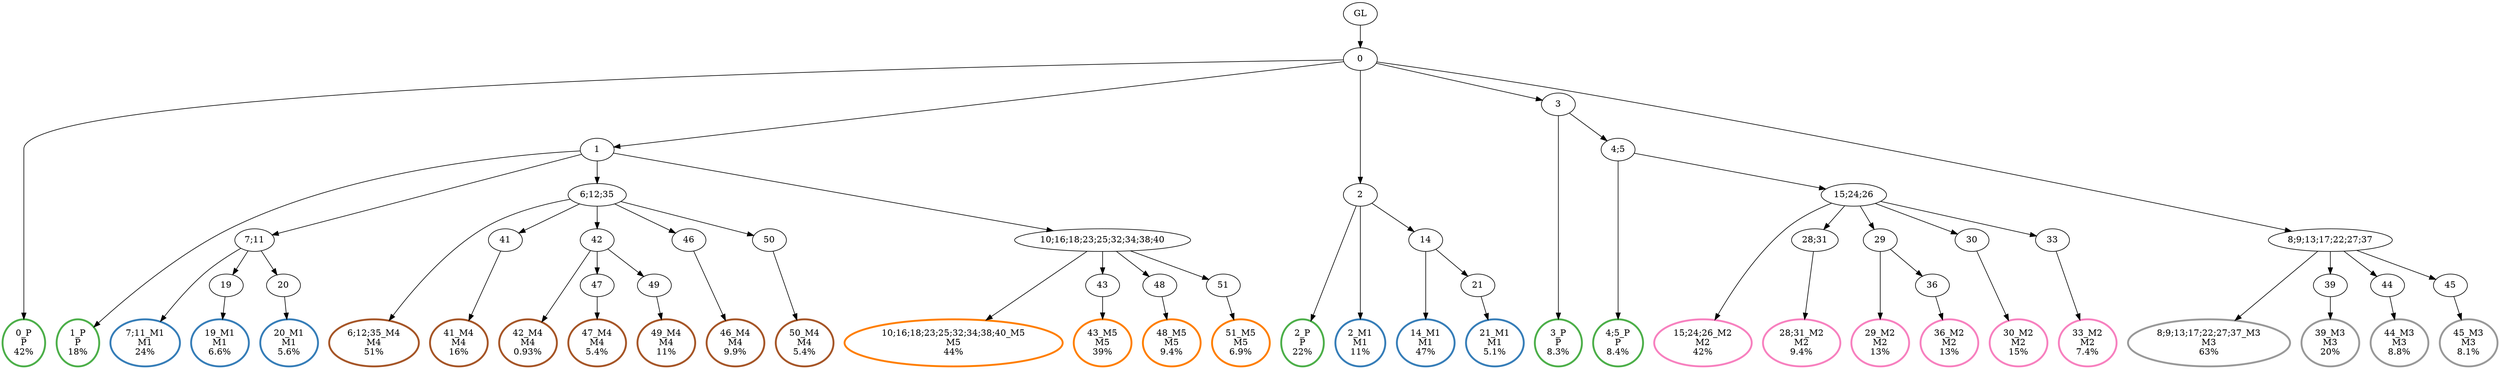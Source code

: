 digraph T {
	{
		rank=same
		61 [penwidth=3,colorscheme=set19,color=3,label="0_P\nP\n42%"]
		59 [penwidth=3,colorscheme=set19,color=3,label="1_P\nP\n18%"]
		57 [penwidth=3,colorscheme=set19,color=3,label="2_P\nP\n22%"]
		55 [penwidth=3,colorscheme=set19,color=3,label="3_P\nP\n8.3%"]
		53 [penwidth=3,colorscheme=set19,color=3,label="4;5_P\nP\n8.4%"]
		51 [penwidth=3,colorscheme=set19,color=2,label="7;11_M1\nM1\n24%"]
		49 [penwidth=3,colorscheme=set19,color=2,label="19_M1\nM1\n6.6%"]
		47 [penwidth=3,colorscheme=set19,color=2,label="20_M1\nM1\n5.6%"]
		46 [penwidth=3,colorscheme=set19,color=2,label="2_M1\nM1\n11%"]
		44 [penwidth=3,colorscheme=set19,color=2,label="14_M1\nM1\n47%"]
		42 [penwidth=3,colorscheme=set19,color=2,label="21_M1\nM1\n5.1%"]
		40 [penwidth=3,colorscheme=set19,color=8,label="15;24;26_M2\nM2\n42%"]
		38 [penwidth=3,colorscheme=set19,color=8,label="28;31_M2\nM2\n9.4%"]
		36 [penwidth=3,colorscheme=set19,color=8,label="29_M2\nM2\n13%"]
		34 [penwidth=3,colorscheme=set19,color=8,label="36_M2\nM2\n13%"]
		32 [penwidth=3,colorscheme=set19,color=8,label="30_M2\nM2\n15%"]
		30 [penwidth=3,colorscheme=set19,color=8,label="33_M2\nM2\n7.4%"]
		28 [penwidth=3,colorscheme=set19,color=9,label="8;9;13;17;22;27;37_M3\nM3\n63%"]
		26 [penwidth=3,colorscheme=set19,color=9,label="39_M3\nM3\n20%"]
		24 [penwidth=3,colorscheme=set19,color=9,label="44_M3\nM3\n8.8%"]
		22 [penwidth=3,colorscheme=set19,color=9,label="45_M3\nM3\n8.1%"]
		20 [penwidth=3,colorscheme=set19,color=7,label="6;12;35_M4\nM4\n51%"]
		18 [penwidth=3,colorscheme=set19,color=7,label="41_M4\nM4\n16%"]
		16 [penwidth=3,colorscheme=set19,color=7,label="42_M4\nM4\n0.93%"]
		14 [penwidth=3,colorscheme=set19,color=7,label="47_M4\nM4\n5.4%"]
		12 [penwidth=3,colorscheme=set19,color=7,label="49_M4\nM4\n11%"]
		10 [penwidth=3,colorscheme=set19,color=7,label="46_M4\nM4\n9.9%"]
		8 [penwidth=3,colorscheme=set19,color=7,label="50_M4\nM4\n5.4%"]
		6 [penwidth=3,colorscheme=set19,color=5,label="10;16;18;23;25;32;34;38;40_M5\nM5\n44%"]
		4 [penwidth=3,colorscheme=set19,color=5,label="43_M5\nM5\n39%"]
		2 [penwidth=3,colorscheme=set19,color=5,label="48_M5\nM5\n9.4%"]
		0 [penwidth=3,colorscheme=set19,color=5,label="51_M5\nM5\n6.9%"]
	}
	63 [label="GL"]
	62 [label="0"]
	60 [label="1"]
	58 [label="2"]
	56 [label="3"]
	54 [label="4;5"]
	52 [label="7;11"]
	50 [label="19"]
	48 [label="20"]
	45 [label="14"]
	43 [label="21"]
	41 [label="15;24;26"]
	39 [label="28;31"]
	37 [label="29"]
	35 [label="36"]
	33 [label="30"]
	31 [label="33"]
	29 [label="8;9;13;17;22;27;37"]
	27 [label="39"]
	25 [label="44"]
	23 [label="45"]
	21 [label="6;12;35"]
	19 [label="41"]
	17 [label="42"]
	15 [label="47"]
	13 [label="49"]
	11 [label="46"]
	9 [label="50"]
	7 [label="10;16;18;23;25;32;34;38;40"]
	5 [label="43"]
	3 [label="48"]
	1 [label="51"]
	63 -> 62
	62 -> 61
	62 -> 60
	62 -> 58
	62 -> 56
	62 -> 29
	60 -> 59
	60 -> 52
	60 -> 21
	60 -> 7
	58 -> 57
	58 -> 46
	58 -> 45
	56 -> 55
	56 -> 54
	54 -> 53
	54 -> 41
	52 -> 51
	52 -> 50
	52 -> 48
	50 -> 49
	48 -> 47
	45 -> 44
	45 -> 43
	43 -> 42
	41 -> 40
	41 -> 39
	41 -> 37
	41 -> 33
	41 -> 31
	39 -> 38
	37 -> 36
	37 -> 35
	35 -> 34
	33 -> 32
	31 -> 30
	29 -> 28
	29 -> 27
	29 -> 25
	29 -> 23
	27 -> 26
	25 -> 24
	23 -> 22
	21 -> 20
	21 -> 19
	21 -> 17
	21 -> 11
	21 -> 9
	19 -> 18
	17 -> 16
	17 -> 15
	17 -> 13
	15 -> 14
	13 -> 12
	11 -> 10
	9 -> 8
	7 -> 6
	7 -> 5
	7 -> 3
	7 -> 1
	5 -> 4
	3 -> 2
	1 -> 0
}
